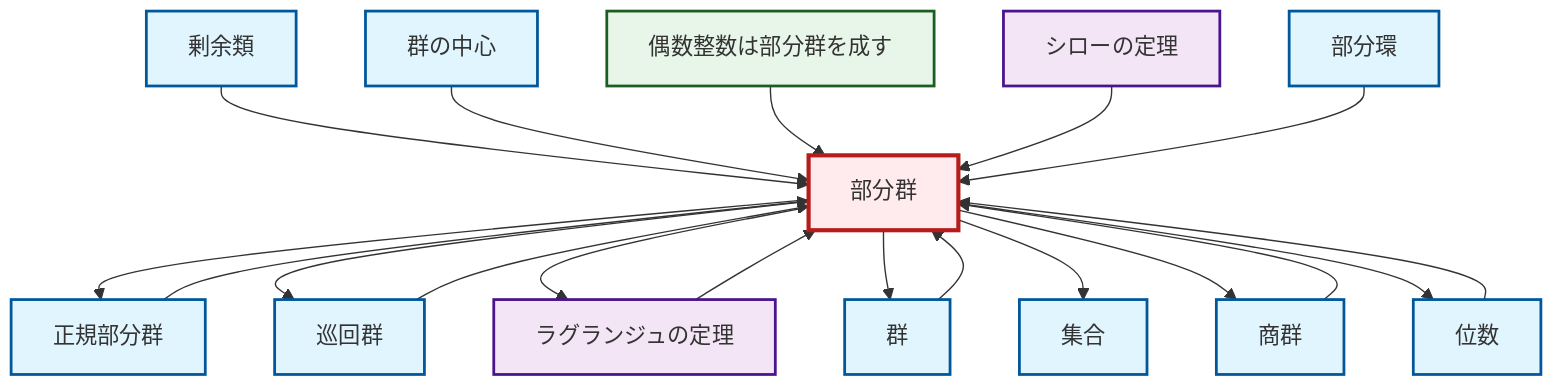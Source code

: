 graph TD
    classDef definition fill:#e1f5fe,stroke:#01579b,stroke-width:2px
    classDef theorem fill:#f3e5f5,stroke:#4a148c,stroke-width:2px
    classDef axiom fill:#fff3e0,stroke:#e65100,stroke-width:2px
    classDef example fill:#e8f5e9,stroke:#1b5e20,stroke-width:2px
    classDef current fill:#ffebee,stroke:#b71c1c,stroke-width:3px
    def-subgroup["部分群"]:::definition
    def-cyclic-group["巡回群"]:::definition
    thm-lagrange["ラグランジュの定理"]:::theorem
    def-subring["部分環"]:::definition
    def-coset["剰余類"]:::definition
    def-group["群"]:::definition
    thm-sylow["シローの定理"]:::theorem
    def-center-of-group["群の中心"]:::definition
    def-quotient-group["商群"]:::definition
    def-set["集合"]:::definition
    ex-even-integers-subgroup["偶数整数は部分群を成す"]:::example
    def-order["位数"]:::definition
    def-normal-subgroup["正規部分群"]:::definition
    def-normal-subgroup --> def-subgroup
    def-coset --> def-subgroup
    def-subgroup --> def-normal-subgroup
    def-center-of-group --> def-subgroup
    def-subgroup --> def-cyclic-group
    def-order --> def-subgroup
    ex-even-integers-subgroup --> def-subgroup
    def-subgroup --> thm-lagrange
    def-subgroup --> def-group
    def-quotient-group --> def-subgroup
    thm-sylow --> def-subgroup
    def-subgroup --> def-set
    def-subgroup --> def-quotient-group
    def-group --> def-subgroup
    def-subring --> def-subgroup
    def-subgroup --> def-order
    thm-lagrange --> def-subgroup
    def-cyclic-group --> def-subgroup
    class def-subgroup current